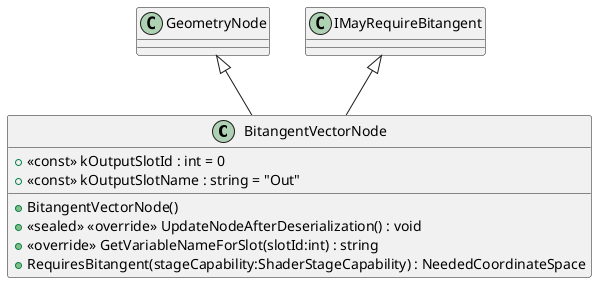 @startuml
class BitangentVectorNode {
    + <<const>> kOutputSlotId : int = 0
    + <<const>> kOutputSlotName : string = "Out"
    + BitangentVectorNode()
    + <<sealed>> <<override>> UpdateNodeAfterDeserialization() : void
    + <<override>> GetVariableNameForSlot(slotId:int) : string
    + RequiresBitangent(stageCapability:ShaderStageCapability) : NeededCoordinateSpace
}
GeometryNode <|-- BitangentVectorNode
IMayRequireBitangent <|-- BitangentVectorNode
@enduml
